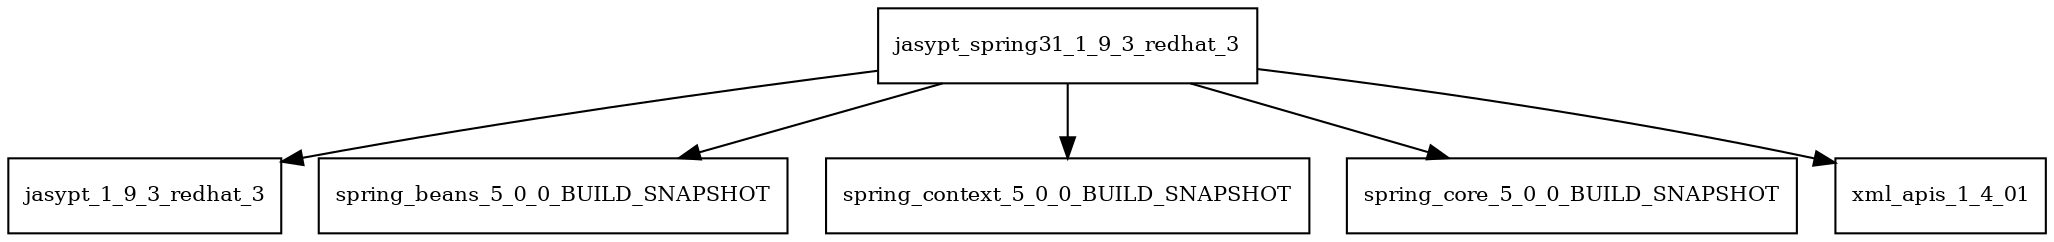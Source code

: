digraph jasypt_spring31_1_9_3_redhat_3_dependencies {
  node [shape = box, fontsize=10.0];
  jasypt_spring31_1_9_3_redhat_3 -> jasypt_1_9_3_redhat_3;
  jasypt_spring31_1_9_3_redhat_3 -> spring_beans_5_0_0_BUILD_SNAPSHOT;
  jasypt_spring31_1_9_3_redhat_3 -> spring_context_5_0_0_BUILD_SNAPSHOT;
  jasypt_spring31_1_9_3_redhat_3 -> spring_core_5_0_0_BUILD_SNAPSHOT;
  jasypt_spring31_1_9_3_redhat_3 -> xml_apis_1_4_01;
}
